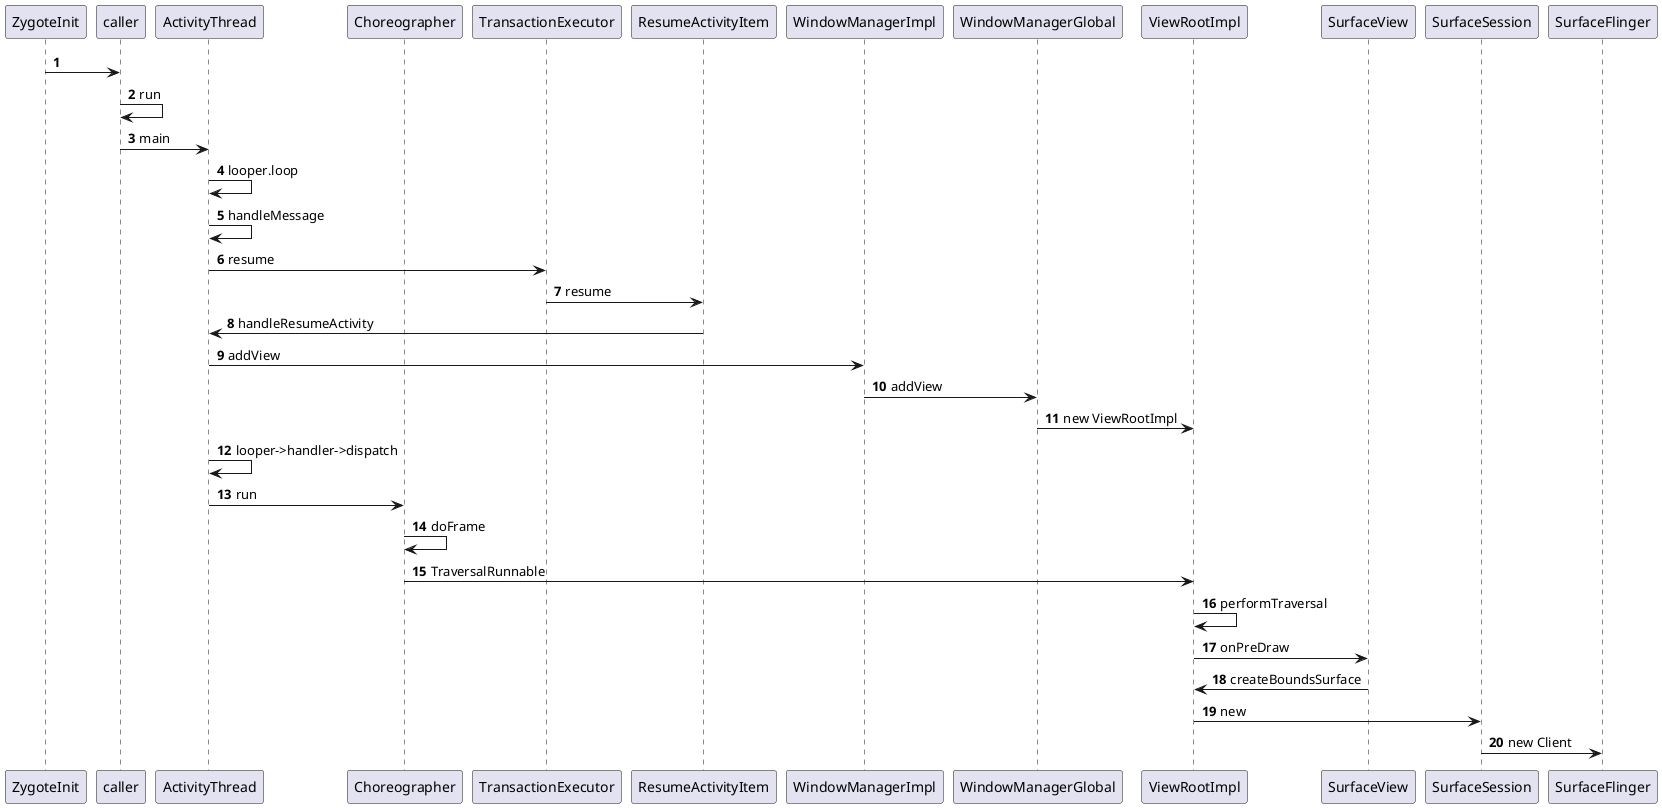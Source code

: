 @startuml
'https://plantuml.com/sequence-diagram

autonumber

participant ZygoteInit
participant caller
participant ActivityThread
participant Choreographer
participant TransactionExecutor
participant ResumeActivityItem
participant WindowManagerImpl as wm
participant WindowManagerGlobal as wmg
participant ViewRootImpl

ZygoteInit -> caller
caller -> caller : run
caller -> ActivityThread : main
ActivityThread -> ActivityThread : looper.loop
ActivityThread -> ActivityThread : handleMessage
ActivityThread -> TransactionExecutor : resume
TransactionExecutor -> ResumeActivityItem : resume
ResumeActivityItem -> ActivityThread : handleResumeActivity
ActivityThread -> wm : addView
wm -> wmg : addView
wmg -> ViewRootImpl : new ViewRootImpl

ActivityThread -> ActivityThread : looper->handler->dispatch
ActivityThread -> Choreographer : run
Choreographer -> Choreographer : doFrame
Choreographer -> ViewRootImpl : TraversalRunnable
ViewRootImpl -> ViewRootImpl : performTraversal
ViewRootImpl -> SurfaceView : onPreDraw
SurfaceView -> ViewRootImpl : createBoundsSurface
ViewRootImpl -> SurfaceSession : new
SurfaceSession -> SurfaceFlinger : new Client

@enduml